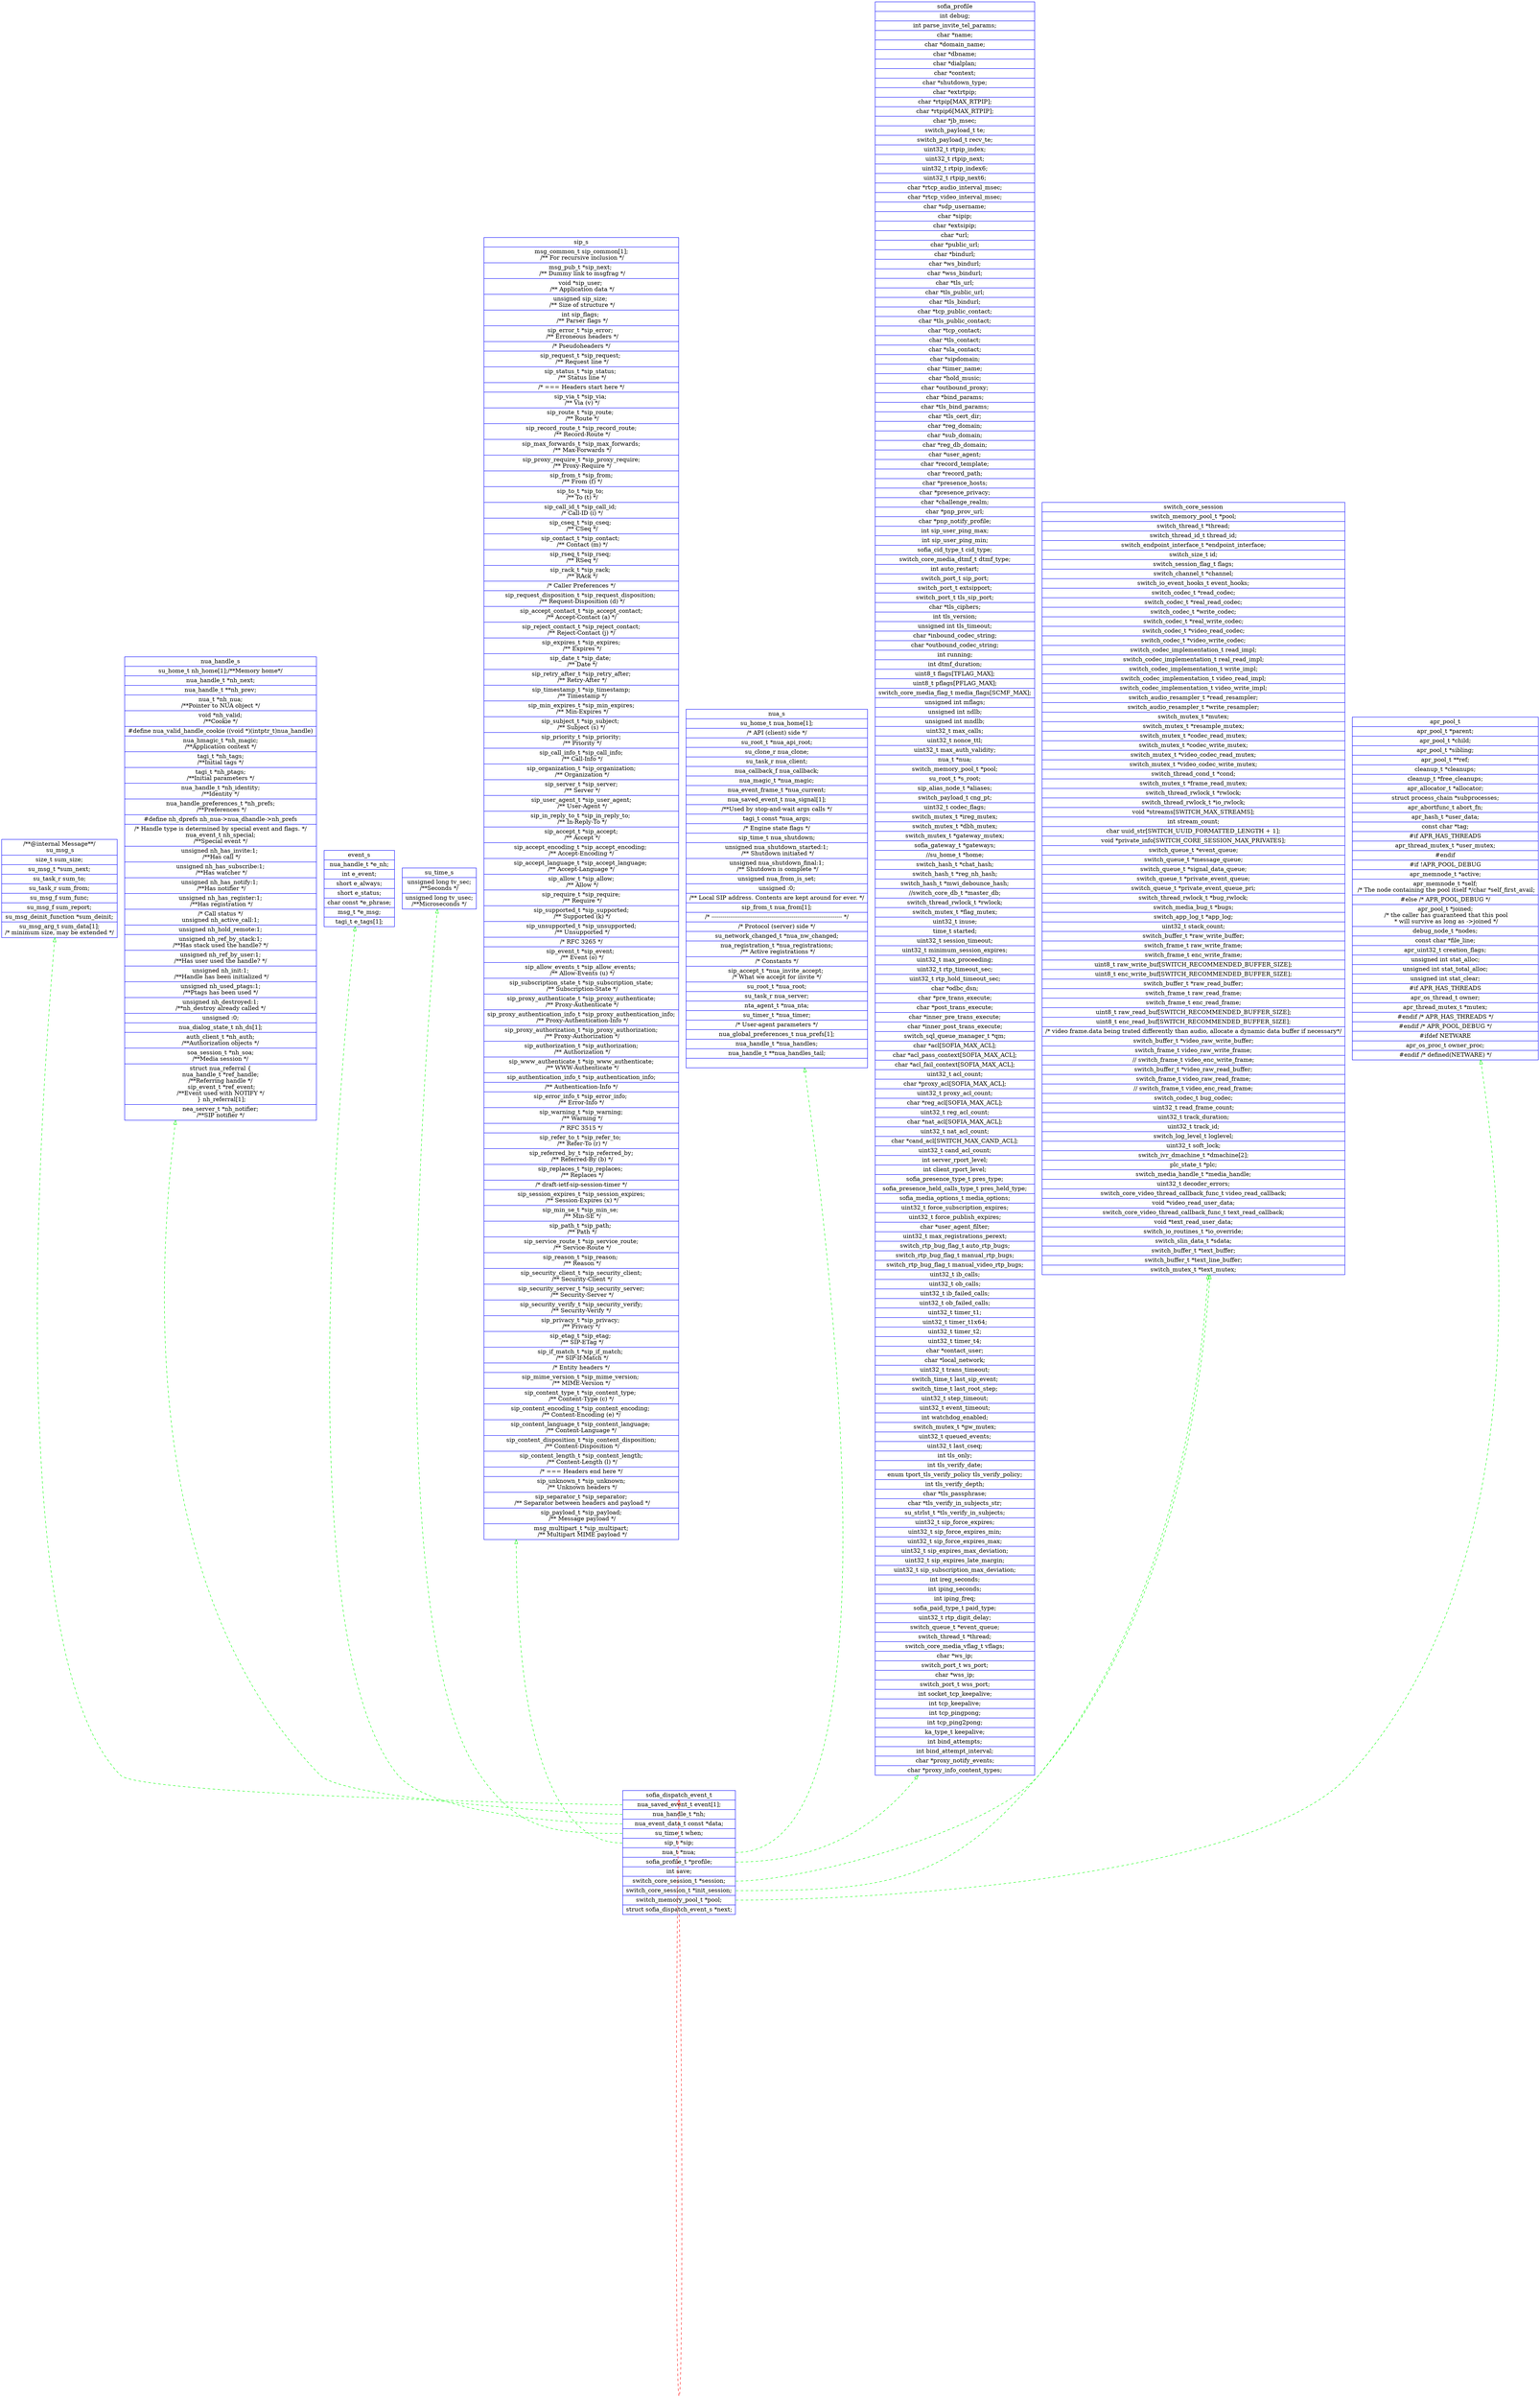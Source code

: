 digraph freeswitch_sofia_dispatch_event_t 
{ 
	rankdir = BT 
	node[ 
		shape = "record" 
		color="blue" 
	] 
  
  	/*struct in mod_sofia*/
	sofia_dispatch_event_t[ 
		label =     "{<f0>sofia_dispatch_event_t| 
			<f1>nua_saved_event_t event[1];| 
			<f2>nua_handle_t *nh;| 
			<f3>nua_event_data_t const *data;| 
			<f4>su_time_t when;| 
			<f5>sip_t *sip;| 
			<f6>nua_t *nua;| 
			<f7>sofia_profile_t *profile;| 
			<f8>int save;| 
			<f9>switch_core_session_t *session;| 
			<f10>switch_core_session_t *init_session;| 
			<f11>switch_memory_pool_t *pool;| 
			<f12>struct sofia_dispatch_event_s *next;}" 
	]
	
	/*struct in sofia-sip*/ 
	su_msg_s[ 
		label = 	"{<f0_0>/**@internal Message**/\n  su_msg_s|  
			<f0_1>size_t         sum_size;|
			<f0_2>su_msg_t      *sum_next;|
			<f0_3>su_task_r      sum_to;|
			<f0_4>su_task_r      sum_from;|
			<f0_5>su_msg_f       sum_func;|
			<f0_6>su_msg_f       sum_report;|
			<f0_7>su_msg_deinit_function *sum_deinit;|
			<f0_8>su_msg_arg_t   sum_data[1];\n/* minimum size, may be extended */}"
	]
	
	/*struct in sofia-sip*/ 
	nua_handle_s[
		label = "{nua_handle_s|
			su_home_t nh_home[1];/**\Memory home*/|
			nua_handle_t   *nh_next;|
			nua_handle_t  **nh_prev;|
			nua_t        	 *nh_nua;\n	/**Pointer to NUA object  */|
			void           *nh_valid;\n	/**Cookie */|
			#define nua_valid_handle_cookie ((void *)(intptr_t)nua_handle)|
			nua_hmagic_t 	 *nh_magic;\n	/**Application context */|
			tagi_t         *nh_tags;\n	/**Initial tags */|
			tagi_t         *nh_ptags;\n	/**Initial parameters */|
			nua_handle_t   *nh_identity;\n	/**Identity */|
			nua_handle_preferences_t *nh_prefs;\n /**Preferences */|
			#define nh_dprefs nh_nua-\>nua_dhandle-\>nh_prefs|
			/* Handle type is determined by special event and flags. */\n
			nua_event_t     nh_special;\n	/**Special event */|
			unsigned        nh_has_invite:1; \n    /**Has call */|
			unsigned        nh_has_subscribe:1;\n  /**Has watcher */|
			unsigned        nh_has_notify:1; \n    /**Has notifier */|
			unsigned        nh_has_register:1;\n   /**Has registration */|
			/* Call status */\n
			unsigned        nh_active_call:1;|
			unsigned        nh_hold_remote:1;|
			unsigned        nh_ref_by_stack:1;\n	/**Has stack used the handle? */|
			unsigned        nh_ref_by_user:1;\n	/**Has user used the handle? */|
			unsigned        nh_init:1;\n	        /**Handle has been initialized */|
			unsigned        nh_used_ptags:1;\n	/**Ptags has been used */|
			unsigned        nh_destroyed:1;\n	/**nh_destroy already called */|			
			unsigned :0;|
			nua_dialog_state_t nh_ds[1];|
			auth_client_t  *nh_auth;\n	/**Authorization objects */|
			soa_session_t  *nh_soa;\n	/**Media session */ |
			struct nua_referral \{\n
				nua_handle_t  *ref_handle;\n	/**Referring handle */\n
    				sip_event_t   *ref_event;\n	/**Event used with NOTIFY */\n
  			\} nh_referral[1];|
  			nea_server_t   *nh_notifier;\n	/**SIP notifier */
			}"
	]

	/*struct in sofia-sip*/
	event_s[
		label = "{event_s|
			nua_handle_t *e_nh;|
  			int           e_event;|
  			short         e_always;|
  			short         e_status;|
  			char const   *e_phrase;|
  			msg_t        *e_msg;|
  			tagi_t        e_tags[1];
		}"
	]

	/*struct in sofia-sip*/
	su_time_s [
  		label = "{su_time_s|
			unsigned long tv_sec;\n		/**Seconds */|
  			unsigned long tv_usec;\n	/**Microseconds  */
			}"
	]
	/*struct in sofia-sip*/
	sip_s[
		label = "{sip_s|
  			msg_common_t               sip_common[1];\n     /** For recursive inclusion */|
			msg_pub_t *sip_next; \n /** Dummy link to msgfrag */| 
			void *sip_user; \n /** Application data */|
			unsigned sip_size; \n /** Size of structure */|
			int sip_flags; \n /** Parser flags */|
			sip_error_t *sip_error; \n /** Erroneous headers */| 
			/* Pseudoheaders */|
			sip_request_t *sip_request; \n /** Request line */|
			sip_status_t *sip_status; \n /** Status line */|
			/* === Headers start here */|
			sip_via_t *sip_via; \n /** Via (v) */|
			sip_route_t *sip_route; \n /** Route */|
			sip_record_route_t *sip_record_route;\n /** Record-Route */|
			sip_max_forwards_t *sip_max_forwards;\n /** Max-Forwards */|
			sip_proxy_require_t *sip_proxy_require;\n /** Proxy-Require */|
			sip_from_t *sip_from;\n /** From (f) */|
			sip_to_t *sip_to; \n /** To (t) */|
			sip_call_id_t *sip_call_id; \n /* Call-ID (i) */|
			sip_cseq_t *sip_cseq; \n /** CSeq */|
			sip_contact_t *sip_contact; \n /** Contact (m) */|
			sip_rseq_t *sip_rseq; \n /** RSeq */|
			sip_rack_t *sip_rack; \n /** RAck */|
			/* Caller Preferences */|
			sip_request_disposition_t *sip_request_disposition; \n /** Request-Disposition (d) */|
			sip_accept_contact_t *sip_accept_contact;\n/** Accept-Contact (a) */|
			sip_reject_contact_t *sip_reject_contact;\n/** Reject-Contact (j) */|
			sip_expires_t *sip_expires;\n /** Expires */|
			sip_date_t *sip_date; \n /** Date */|
			sip_retry_after_t *sip_retry_after;\n /** Retry-After */|
			sip_timestamp_t *sip_timestamp;\n /** Timestamp */|
			sip_min_expires_t *sip_min_expires;\n /** Min-Expires */|
			sip_subject_t *sip_subject; \n/** Subject (s) */|
			sip_priority_t *sip_priority;\n /** Priority */|
			sip_call_info_t *sip_call_info;\n /** Call-Info */|
			sip_organization_t *sip_organization;\n /** Organization */|
			sip_server_t *sip_server;\n /** Server */|
			sip_user_agent_t *sip_user_agent;\n /** User-Agent */|
			sip_in_reply_to_t *sip_in_reply_to; \n /** In-Reply-To */|
			sip_accept_t *sip_accept;\n /** Accept */|
			sip_accept_encoding_t *sip_accept_encoding; \n/** Accept-Encoding */|
			sip_accept_language_t *sip_accept_language; \n/** Accept-Language */|
			sip_allow_t *sip_allow;\n /** Allow */|
			sip_require_t *sip_require;\n /** Require */|
			sip_supported_t *sip_supported;\n /** Supported (k) */|
			sip_unsupported_t *sip_unsupported;\n /** Unsupported */|
			/* RFC 3265 */|
			sip_event_t *sip_event; \n /** Event (o) */|
			sip_allow_events_t *sip_allow_events; \n /** Allow-Events (u) */|
			sip_subscription_state_t *sip_subscription_state;\n /** Subscription-State */|
			sip_proxy_authenticate_t *sip_proxy_authenticate;\n /** Proxy-Authenticate */|
			sip_proxy_authentication_info_t *sip_proxy_authentication_info;\n /** Proxy-Authentication-Info */|
			sip_proxy_authorization_t *sip_proxy_authorization;\n /** Proxy-Authorization */|
			sip_authorization_t *sip_authorization;\n /** Authorization */|
			sip_www_authenticate_t *sip_www_authenticate;\n /** WWW-Authenticate */|
			sip_authentication_info_t *sip_authentication_info;|
			/** Authentication-Info */|
			sip_error_info_t *sip_error_info; \n/** Error-Info */|
			sip_warning_t *sip_warning;\n /** Warning */|
			/* RFC 3515 */|
			sip_refer_to_t *sip_refer_to; \n /** Refer-To (r) */|
			sip_referred_by_t *sip_referred_by;\n /** Referred-By (b) */|
			sip_replaces_t *sip_replaces; \n /** Replaces */|
			/* draft-ietf-sip-session-timer */|
			sip_session_expires_t *sip_session_expires;\n /** Session-Expires (x) */|
			sip_min_se_t *sip_min_se; \n /** Min-SE */|
			sip_path_t *sip_path; \n /** Path */|
			sip_service_route_t *sip_service_route;\n /** Service-Route */|
			sip_reason_t *sip_reason; \n /** Reason */|
			sip_security_client_t *sip_security_client;\n /** Security-Client */|
			sip_security_server_t *sip_security_server;\n /** Security-Server */|
			sip_security_verify_t *sip_security_verify;\n/** Security-Verify */|
			sip_privacy_t *sip_privacy; \n/** Privacy */|
			sip_etag_t *sip_etag; \n /** SIP-ETag */|
			sip_if_match_t *sip_if_match; \n /** SIP-If-Match */|
			/* Entity headers */|
			sip_mime_version_t *sip_mime_version; \n/** MIME-Version */|
			sip_content_type_t *sip_content_type; \n/** Content-Type (c) */|
			sip_content_encoding_t *sip_content_encoding; \n/** Content-Encoding (e) */|
			sip_content_language_t *sip_content_language; \n/** Content-Language */|
			sip_content_disposition_t *sip_content_disposition;\n /** Content-Disposition */|
			sip_content_length_t *sip_content_length;\n /** Content-Length (l) */|
			/* === Headers end here */|
			sip_unknown_t *sip_unknown;\n /** Unknown headers */|
			sip_separator_t *sip_separator;\n /** Separator between headers and payload */|
			sip_payload_t *sip_payload;\n /** Message payload */|
			msg_multipart_t *sip_multipart;\n /** Multipart MIME payload */
		}"
	]
	
	/*struct in sofia-sip*/
	nua_s[
		label = "{nua_s|
			su_home_t            nua_home[1];|
			/* API (client) side */|
			su_root_t    	      *nua_api_root;|
			su_clone_r   	       nua_clone;|
			su_task_r            nua_client;|
			nua_callback_f       nua_callback;|
			nua_magic_t         *nua_magic;|
			nua_event_frame_t   *nua_current;|
			nua_saved_event_t    nua_signal[1];|
			/**Used by stop-and-wait args calls */|
			tagi_t const        *nua_args;|
			/* Engine state flags */|
			sip_time_t           nua_shutdown;|
			unsigned             nua_shutdown_started:1;\n /** Shutdown initiated */|
			unsigned             nua_shutdown_final:1;\n /** Shutdown is complete */|
			unsigned             nua_from_is_set;|
			unsigned :0;|
			/** Local SIP address. Contents are kept around for ever. */|
			sip_from_t           nua_from[1];|
			/* ---------------------------------------------------------------------- */|
			/* Protocol (server) side */|
			su_network_changed_t *nua_nw_changed;|
			nua_registration_t *nua_registrations;\n /** Active registrations */|
			/* Constants */|
			sip_accept_t       *nua_invite_accept; \n/* What we accept for invite */|
			su_root_t          *nua_root;|
			su_task_r           nua_server;|
			nta_agent_t        *nua_nta;|
			su_timer_t         *nua_timer;|
			/* User-agent parameters */|
			nua_global_preferences_t nua_prefs[1];|
			nua_handle_t        *nua_handles;|
			nua_handle_t       **nua_handles_tail;|
		}"
	]
	
	/*struct in mod_sofia*/
	sofia_profile[
		label = "{sofia_profile|
			int debug;|
			int parse_invite_tel_params;|
			char *name;|
			char *domain_name;|
			char *dbname;|
			char *dialplan;|
			char *context;|
			char *shutdown_type;|
			char *extrtpip;|
			char *rtpip[MAX_RTPIP];|
			char *rtpip6[MAX_RTPIP];|
			char *jb_msec;|
			switch_payload_t te;|
			switch_payload_t recv_te;|
			uint32_t rtpip_index;|
			uint32_t rtpip_next;|
			uint32_t rtpip_index6;|
			uint32_t rtpip_next6;|
			char *rtcp_audio_interval_msec;|
			char *rtcp_video_interval_msec;|
			char *sdp_username;|
			char *sipip;|
			char *extsipip;|
			char *url;|
			char *public_url;|
			char *bindurl;|
			char *ws_bindurl;|
			char *wss_bindurl;|
			char *tls_url;|
			char *tls_public_url;|
			char *tls_bindurl;|
			char *tcp_public_contact;|
			char *tls_public_contact;|
			char *tcp_contact;|
			char *tls_contact;|
			char *sla_contact;|
			char *sipdomain;|
			char *timer_name;|
			char *hold_music;|
			char *outbound_proxy;|
			char *bind_params;|
			char *tls_bind_params;|
			char *tls_cert_dir;|
			char *reg_domain;|
			char *sub_domain;|
			char *reg_db_domain;|
			char *user_agent;|
			char *record_template;|
			char *record_path;|
			char *presence_hosts;|
			char *presence_privacy;|
			char *challenge_realm;|
			char *pnp_prov_url;|
			char *pnp_notify_profile;|
			int sip_user_ping_max;|
			int sip_user_ping_min;|
			sofia_cid_type_t cid_type;|
			switch_core_media_dtmf_t dtmf_type;|
			int auto_restart;|
			switch_port_t sip_port;|
			switch_port_t extsipport;|
			switch_port_t tls_sip_port;|
			char *tls_ciphers;|
			int tls_version;|
			unsigned int tls_timeout;|
			char *inbound_codec_string;|
			char *outbound_codec_string;|
			int running;|
			int dtmf_duration;|
			uint8_t flags[TFLAG_MAX];|
			uint8_t pflags[PFLAG_MAX];|
			switch_core_media_flag_t media_flags[SCMF_MAX];|
			unsigned int mflags;|
			unsigned int ndlb;|
			unsigned int mndlb;|
			uint32_t max_calls;|
			uint32_t nonce_ttl;|
			uint32_t max_auth_validity;|
			nua_t *nua;|
			switch_memory_pool_t *pool;|
			su_root_t *s_root;|
			sip_alias_node_t *aliases;|
			switch_payload_t cng_pt;|
			uint32_t codec_flags;|
			switch_mutex_t *ireg_mutex;|
			switch_mutex_t *dbh_mutex;|
			switch_mutex_t *gateway_mutex;|
			sofia_gateway_t *gateways;|
			//su_home_t *home;|
			switch_hash_t *chat_hash;|
			switch_hash_t *reg_nh_hash;|
			switch_hash_t *mwi_debounce_hash;|
			//switch_core_db_t *master_db;|
			switch_thread_rwlock_t *rwlock;|
			switch_mutex_t *flag_mutex;|
			uint32_t inuse;|
			time_t started;|
			uint32_t session_timeout;|
			uint32_t minimum_session_expires;|
			uint32_t max_proceeding;|
			uint32_t rtp_timeout_sec;|
			uint32_t rtp_hold_timeout_sec;|
			char *odbc_dsn;|
			char *pre_trans_execute;|
			char *post_trans_execute;|
			char *inner_pre_trans_execute;|
			char *inner_post_trans_execute;|
			switch_sql_queue_manager_t *qm;|
			char *acl[SOFIA_MAX_ACL];|
			char *acl_pass_context[SOFIA_MAX_ACL];|
			char *acl_fail_context[SOFIA_MAX_ACL];|
			uint32_t acl_count;|
			char *proxy_acl[SOFIA_MAX_ACL];|
			uint32_t proxy_acl_count;|
			char *reg_acl[SOFIA_MAX_ACL];|
			uint32_t reg_acl_count;|
			char *nat_acl[SOFIA_MAX_ACL];|
			uint32_t nat_acl_count;|
			char *cand_acl[SWITCH_MAX_CAND_ACL];|
			uint32_t cand_acl_count;|
			int server_rport_level;|
			int client_rport_level;|
			sofia_presence_type_t pres_type;|
			sofia_presence_held_calls_type_t pres_held_type;|
			sofia_media_options_t media_options;|
			uint32_t force_subscription_expires;|
			uint32_t force_publish_expires;|
			char *user_agent_filter;|
			uint32_t max_registrations_perext;|
			switch_rtp_bug_flag_t auto_rtp_bugs;|
			switch_rtp_bug_flag_t manual_rtp_bugs;|
			switch_rtp_bug_flag_t manual_video_rtp_bugs;|
			uint32_t ib_calls;|
			uint32_t ob_calls;|
			uint32_t ib_failed_calls;|
			uint32_t ob_failed_calls;|
			uint32_t timer_t1;|
			uint32_t timer_t1x64;|
			uint32_t timer_t2;|
			uint32_t timer_t4;|
			char *contact_user;|
			char *local_network;|
			uint32_t trans_timeout;|
			switch_time_t last_sip_event;|
			switch_time_t last_root_step;|
			uint32_t step_timeout;|
			uint32_t event_timeout;|
			int watchdog_enabled;|
			switch_mutex_t *gw_mutex;|
			uint32_t queued_events;|
			uint32_t last_cseq;|
			int tls_only;|
			int tls_verify_date;|
			enum tport_tls_verify_policy tls_verify_policy;|
			int tls_verify_depth;|
			char *tls_passphrase;|
			char *tls_verify_in_subjects_str;|
			su_strlst_t *tls_verify_in_subjects;|
			uint32_t sip_force_expires;|
			uint32_t sip_force_expires_min;|
			uint32_t sip_force_expires_max;|
			uint32_t sip_expires_max_deviation;|
			uint32_t sip_expires_late_margin;|
			uint32_t sip_subscription_max_deviation;|
			int ireg_seconds;|
			int iping_seconds;|
			int iping_freq;|
			sofia_paid_type_t paid_type;|
			uint32_t rtp_digit_delay;|
			switch_queue_t *event_queue;|
			switch_thread_t *thread;|
			switch_core_media_vflag_t vflags;|
			char *ws_ip;|
			switch_port_t ws_port;|
			char *wss_ip;|
			switch_port_t wss_port;|
			int socket_tcp_keepalive;|
			int tcp_keepalive;|
			int tcp_pingpong;|
			int tcp_ping2pong;|
			ka_type_t keepalive;|
			int bind_attempts;|
			int bind_attempt_interval;|
			char *proxy_notify_events;|
			char *proxy_info_content_types;
			}"
	]
	
	/*struct in switch_core*/
	switch_core_session[
		label = "{switch_core_session|
			switch_memory_pool_t *pool;|
			switch_thread_t *thread;|
			switch_thread_id_t thread_id;|
			switch_endpoint_interface_t *endpoint_interface;|
			switch_size_t id;|
			switch_session_flag_t flags;|
			switch_channel_t *channel;|
			switch_io_event_hooks_t event_hooks;|
			switch_codec_t *read_codec;|
			switch_codec_t *real_read_codec;|
			switch_codec_t *write_codec;|
			switch_codec_t *real_write_codec;|
			switch_codec_t *video_read_codec;|
			switch_codec_t *video_write_codec;|
			switch_codec_implementation_t read_impl;|
			switch_codec_implementation_t real_read_impl;|
			switch_codec_implementation_t write_impl;|
			switch_codec_implementation_t video_read_impl;|
			switch_codec_implementation_t video_write_impl;|
			switch_audio_resampler_t *read_resampler;|
			switch_audio_resampler_t *write_resampler;|
			switch_mutex_t *mutex;|
			switch_mutex_t *resample_mutex;|
			switch_mutex_t *codec_read_mutex;|
			switch_mutex_t *codec_write_mutex;|
			switch_mutex_t *video_codec_read_mutex;|
			switch_mutex_t *video_codec_write_mutex;|
			switch_thread_cond_t *cond;|
			switch_mutex_t *frame_read_mutex;|
			switch_thread_rwlock_t *rwlock;|
			switch_thread_rwlock_t *io_rwlock;|
			void *streams[SWITCH_MAX_STREAMS];|
			int stream_count;|
			char uuid_str[SWITCH_UUID_FORMATTED_LENGTH + 1];|
			void *private_info[SWITCH_CORE_SESSION_MAX_PRIVATES];|
			switch_queue_t *event_queue;|
			switch_queue_t *message_queue;|
			switch_queue_t *signal_data_queue;|
			switch_queue_t *private_event_queue;|
			switch_queue_t *private_event_queue_pri;|
			switch_thread_rwlock_t *bug_rwlock;|
			switch_media_bug_t *bugs;|
			switch_app_log_t *app_log;|
			uint32_t stack_count;|
			switch_buffer_t *raw_write_buffer;|
			switch_frame_t raw_write_frame;|
			switch_frame_t enc_write_frame;|
			uint8_t raw_write_buf[SWITCH_RECOMMENDED_BUFFER_SIZE];|
			uint8_t enc_write_buf[SWITCH_RECOMMENDED_BUFFER_SIZE];|
			switch_buffer_t *raw_read_buffer;|
			switch_frame_t raw_read_frame;|
			switch_frame_t enc_read_frame;|
			uint8_t raw_read_buf[SWITCH_RECOMMENDED_BUFFER_SIZE];|
			uint8_t enc_read_buf[SWITCH_RECOMMENDED_BUFFER_SIZE];|
			/* video frame.data being trated differently than audio, allocate a dynamic data buffer if necessary*/|
			switch_buffer_t *video_raw_write_buffer;|
			switch_frame_t video_raw_write_frame;|
			// switch_frame_t video_enc_write_frame;|
			switch_buffer_t *video_raw_read_buffer;|
			switch_frame_t video_raw_read_frame;|
			// switch_frame_t video_enc_read_frame;|
			switch_codec_t bug_codec;|
			uint32_t read_frame_count;|
			uint32_t track_duration;|
			uint32_t track_id;|
			switch_log_level_t loglevel;|
			uint32_t soft_lock;|
			switch_ivr_dmachine_t *dmachine[2];|
			plc_state_t *plc;|
			switch_media_handle_t *media_handle;|
			uint32_t decoder_errors;|
			switch_core_video_thread_callback_func_t video_read_callback;|
			void *video_read_user_data;|
			switch_core_video_thread_callback_func_t text_read_callback;|
			void *text_read_user_data;|
			switch_io_routines_t *io_override;|
			switch_slin_data_t *sdata;|
			switch_buffer_t *text_buffer;|
			switch_buffer_t *text_line_buffer;|
			switch_mutex_t *text_mutex;
			}"
	]

	apr_pool_t[
		label = "{apr_pool_t|
			apr_pool_t           *parent;|
			apr_pool_t           *child;|
			apr_pool_t           *sibling;|
			apr_pool_t          **ref;|
			cleanup_t            *cleanups;|
			cleanup_t            *free_cleanups;|
			apr_allocator_t      *allocator;|
			struct process_chain *subprocesses;|
			apr_abortfunc_t       abort_fn;|
			apr_hash_t           *user_data;|
			const char           *tag;|
			#if APR_HAS_THREADS|
			apr_thread_mutex_t   *user_mutex;|
			#endif |
			#if !APR_POOL_DEBUG |
			apr_memnode_t        *active;|
			apr_memnode_t        *self;\n /* The node containing the pool itself */
			char                 *self_first_avail;|
			#else /* APR_POOL_DEBUG */ |
			apr_pool_t           *joined;\n /* the caller has guaranteed that this pool\n
						   * will survive as long as -\>joined */|
			debug_node_t         *nodes;|
			const char           *file_line;|
			apr_uint32_t          creation_flags;|
			unsigned int          stat_alloc;|
			unsigned int          stat_total_alloc;|
			unsigned int          stat_clear;|
			#if APR_HAS_THREADS|
			apr_os_thread_t       owner;|
			apr_thread_mutex_t   *mutex;|
			#endif /* APR_HAS_THREADS */|
			#endif /* APR_POOL_DEBUG */ |
			#ifdef NETWARE |
			apr_os_proc_t         owner_proc;|
			#endif /* defined(NETWARE) */
			}"
	]


	sofia_dispatch_event_t:f1 ->su_msg_s [arrowhead = "empty" style="dashed" color="green"]
	sofia_dispatch_event_t:f2 ->nua_handle_s [arrowhead = "empty" style="dashed" color="green"]
	sofia_dispatch_event_t:f3 ->event_s [arrowhead = "empty" style="dashed" color="green"]
	sofia_dispatch_event_t:f4 ->su_time_s [arrowhead = "empty" style="dashed" color="green"]
	sofia_dispatch_event_t:f5 ->sip_s [arrowhead = "empty" style="dashed" color="green"]
	sofia_dispatch_event_t:f6 ->nua_s [arrowhead = "empty" style="dashed" color="green"]
	sofia_dispatch_event_t:f7 ->sofia_profile [arrowhead = "empty" style="dashed" color="green"]
	sofia_dispatch_event_t:f9 ->switch_core_session [arrowhead = "empty" style="dashed" color="green"]
	sofia_dispatch_event_t:f10 ->switch_core_session [arrowhead = "empty" style="dashed" color="green"]
	sofia_dispatch_event_t:f11 ->apr_pool_t [arrowhead = "empty" style="dashed" color="green"]
	sofia_dispatch_event_t:f12 ->sofia_dispatch_event_t:f0 [arrowhead = "empty" style="dashed" color="red"]

	{rank=same;su_msg_s;nua_handle_s;event_s;su_time_s;sip_s;nua_s}
	{rank=same;sofia_profile;switch_core_session}
} 